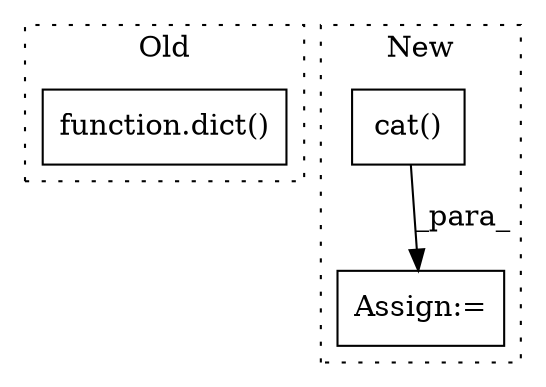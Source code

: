 digraph G {
subgraph cluster0 {
1 [label="function.dict()" a="75" s="2052" l="62" shape="box"];
label = "Old";
style="dotted";
}
subgraph cluster1 {
2 [label="cat()" a="75" s="697,773" l="6,8" shape="box"];
3 [label="Assign:=" a="68" s="694" l="3" shape="box"];
label = "New";
style="dotted";
}
2 -> 3 [label="_para_"];
}